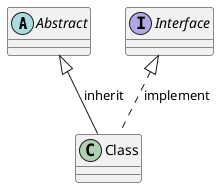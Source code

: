 @startuml question5
Abstract Abstract
Interface Interface
Class Class

Abstract <|-- Class : inherit
Interface <|.. Class : implement
@enduml